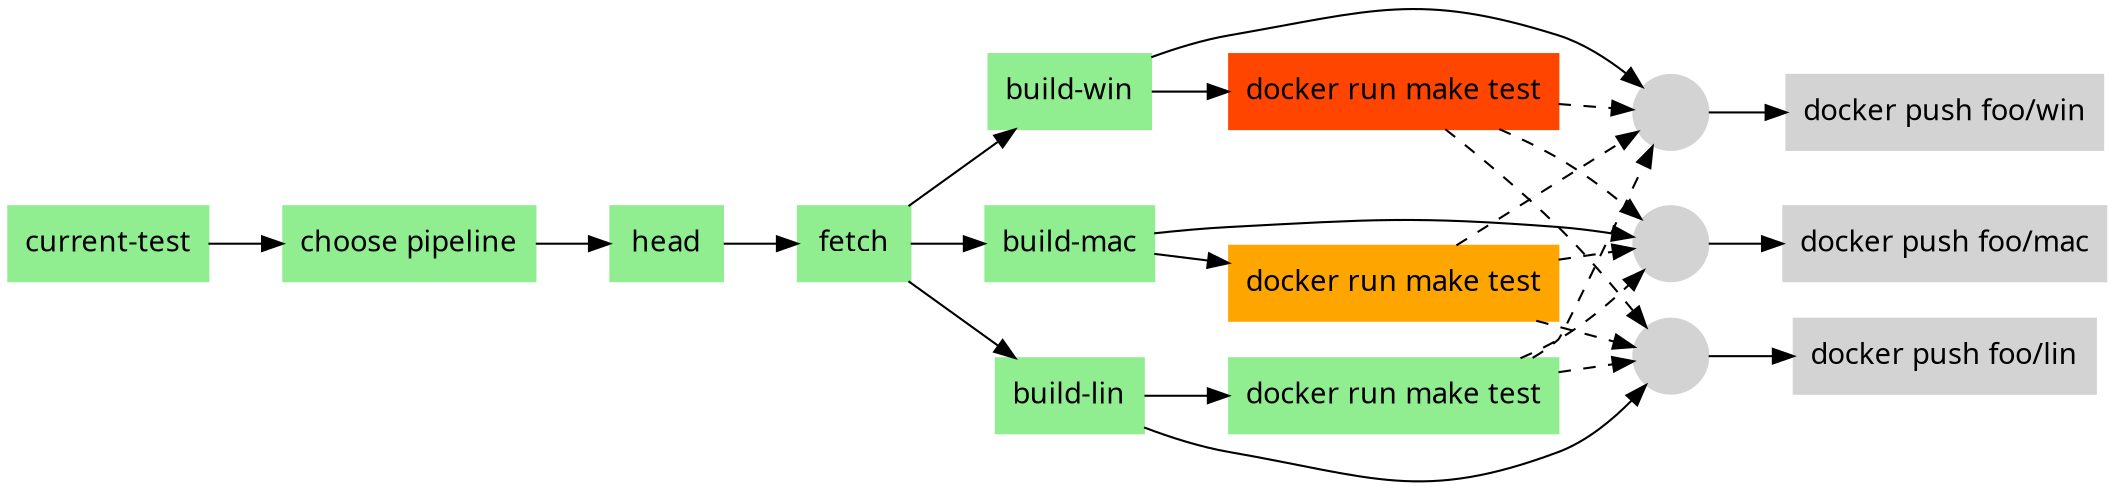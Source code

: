 digraph pipeline {
  graph [fontname="ui-system,sans-serif",bgcolor="transparent"]
  node [fontname="ui-system,sans-serif",shape="box"]
  edge [fontname="ui-system,sans-serif"]
  rankdir=LR
  n3 [label="current-test",color="#90ee90",fillcolor="#90ee90",style="filled",tooltip=" "]
  n2 [label="choose pipeline",color="#90ee90",fillcolor="#90ee90",style="filled",tooltip=" "]
  n16 [label="head",color="#90ee90",fillcolor="#90ee90",style="filled",tooltip=" "]
  n15 [label="fetch",color="#90ee90",fillcolor="#90ee90",style="filled",tooltip=" "]
  n14 [label="build-win",color="#90ee90",fillcolor="#90ee90",style="filled",tooltip=" "]
  n13 [label="docker run make test",color="#ff4500",fillcolor="#ff4500",style="filled",tooltip="Missing DLL"]
  n18 [label="build-mac",color="#90ee90",fillcolor="#90ee90",style="filled",tooltip=" "]
  n17 [label="docker run make test",color="#ffa500",fillcolor="#ffa500",style="filled",tooltip=" "]
  n20 [label="build-lin",color="#90ee90",fillcolor="#90ee90",style="filled",tooltip=" "]
  n19 [label="docker run make test",color="#90ee90",fillcolor="#90ee90",style="filled",tooltip=" "]
  n8 [label="",color="#d3d3d3",fillcolor="#d3d3d3",style="filled",shape="circle",tooltip=" "]
  n7 [label="docker push foo/win",color="#d3d3d3",fillcolor="#d3d3d3",style="filled",tooltip=" "]
  n22 [label="",color="#d3d3d3",fillcolor="#d3d3d3",style="filled",shape="circle",tooltip=" "]
  n21 [label="docker push foo/mac",color="#d3d3d3",fillcolor="#d3d3d3",style="filled",tooltip=" "]
  n24 [label="",color="#d3d3d3",fillcolor="#d3d3d3",style="filled",shape="circle",tooltip=" "]
  n23 [label="docker push foo/lin",color="#d3d3d3",fillcolor="#d3d3d3",style="filled",tooltip=" "]
  n24 -> n23
  n20 -> n24
  n19 -> n24 [style="dashed"]
  n17 -> n24 [style="dashed"]
  n13 -> n24 [style="dashed"]
  n22 -> n21
  n18 -> n22
  n19 -> n22 [style="dashed"]
  n17 -> n22 [style="dashed"]
  n13 -> n22 [style="dashed"]
  n8 -> n7
  n14 -> n8
  n19 -> n8 [style="dashed"]
  n17 -> n8 [style="dashed"]
  n13 -> n8 [style="dashed"]
  n20 -> n19
  n15 -> n20
  n18 -> n17
  n15 -> n18
  n14 -> n13
  n15 -> n14
  n16 -> n15
  n2 -> n16
  n3 -> n2
  }
